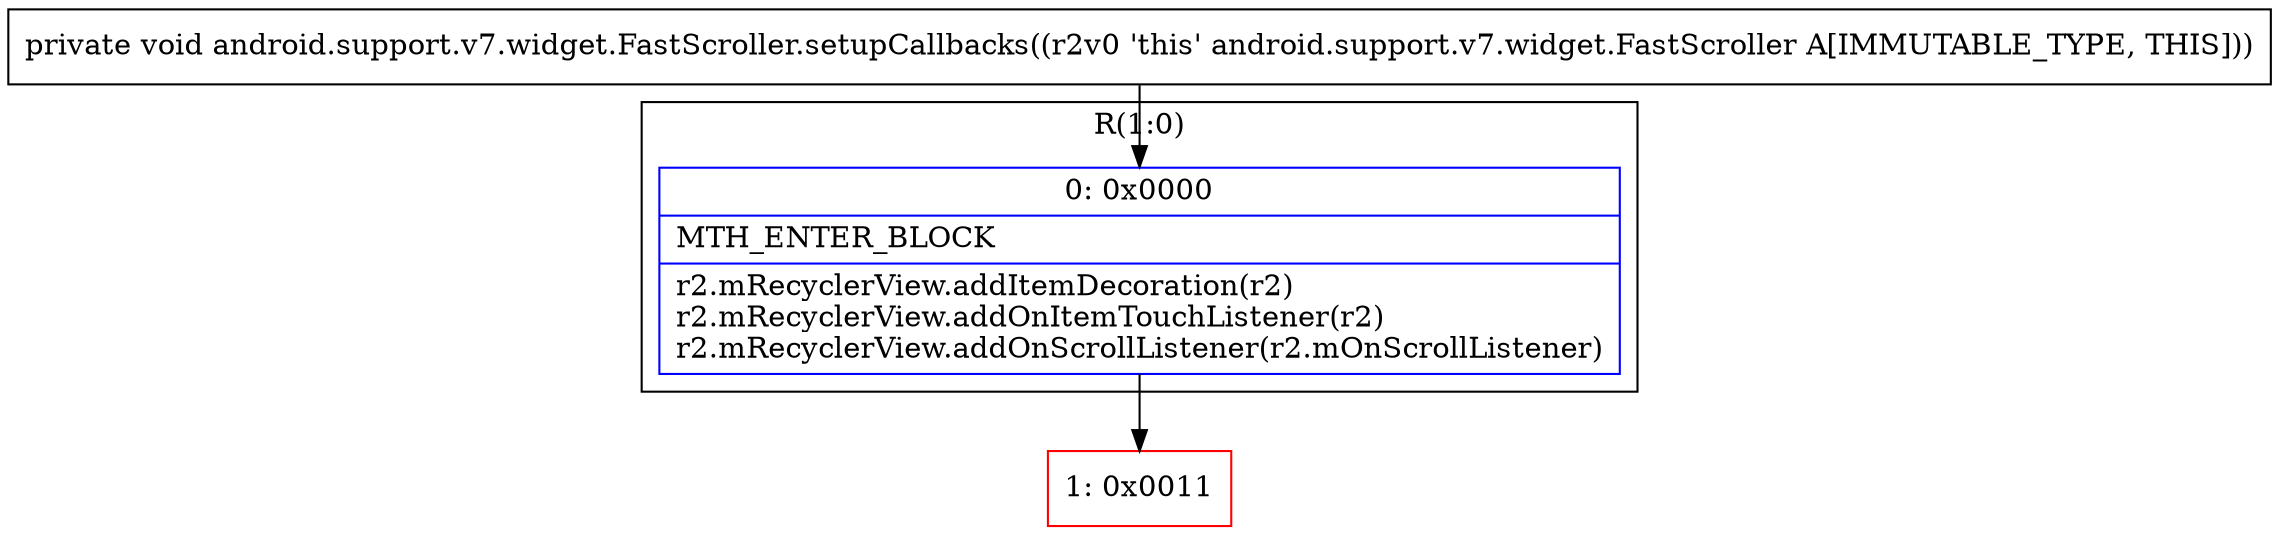 digraph "CFG forandroid.support.v7.widget.FastScroller.setupCallbacks()V" {
subgraph cluster_Region_701486600 {
label = "R(1:0)";
node [shape=record,color=blue];
Node_0 [shape=record,label="{0\:\ 0x0000|MTH_ENTER_BLOCK\l|r2.mRecyclerView.addItemDecoration(r2)\lr2.mRecyclerView.addOnItemTouchListener(r2)\lr2.mRecyclerView.addOnScrollListener(r2.mOnScrollListener)\l}"];
}
Node_1 [shape=record,color=red,label="{1\:\ 0x0011}"];
MethodNode[shape=record,label="{private void android.support.v7.widget.FastScroller.setupCallbacks((r2v0 'this' android.support.v7.widget.FastScroller A[IMMUTABLE_TYPE, THIS])) }"];
MethodNode -> Node_0;
Node_0 -> Node_1;
}

